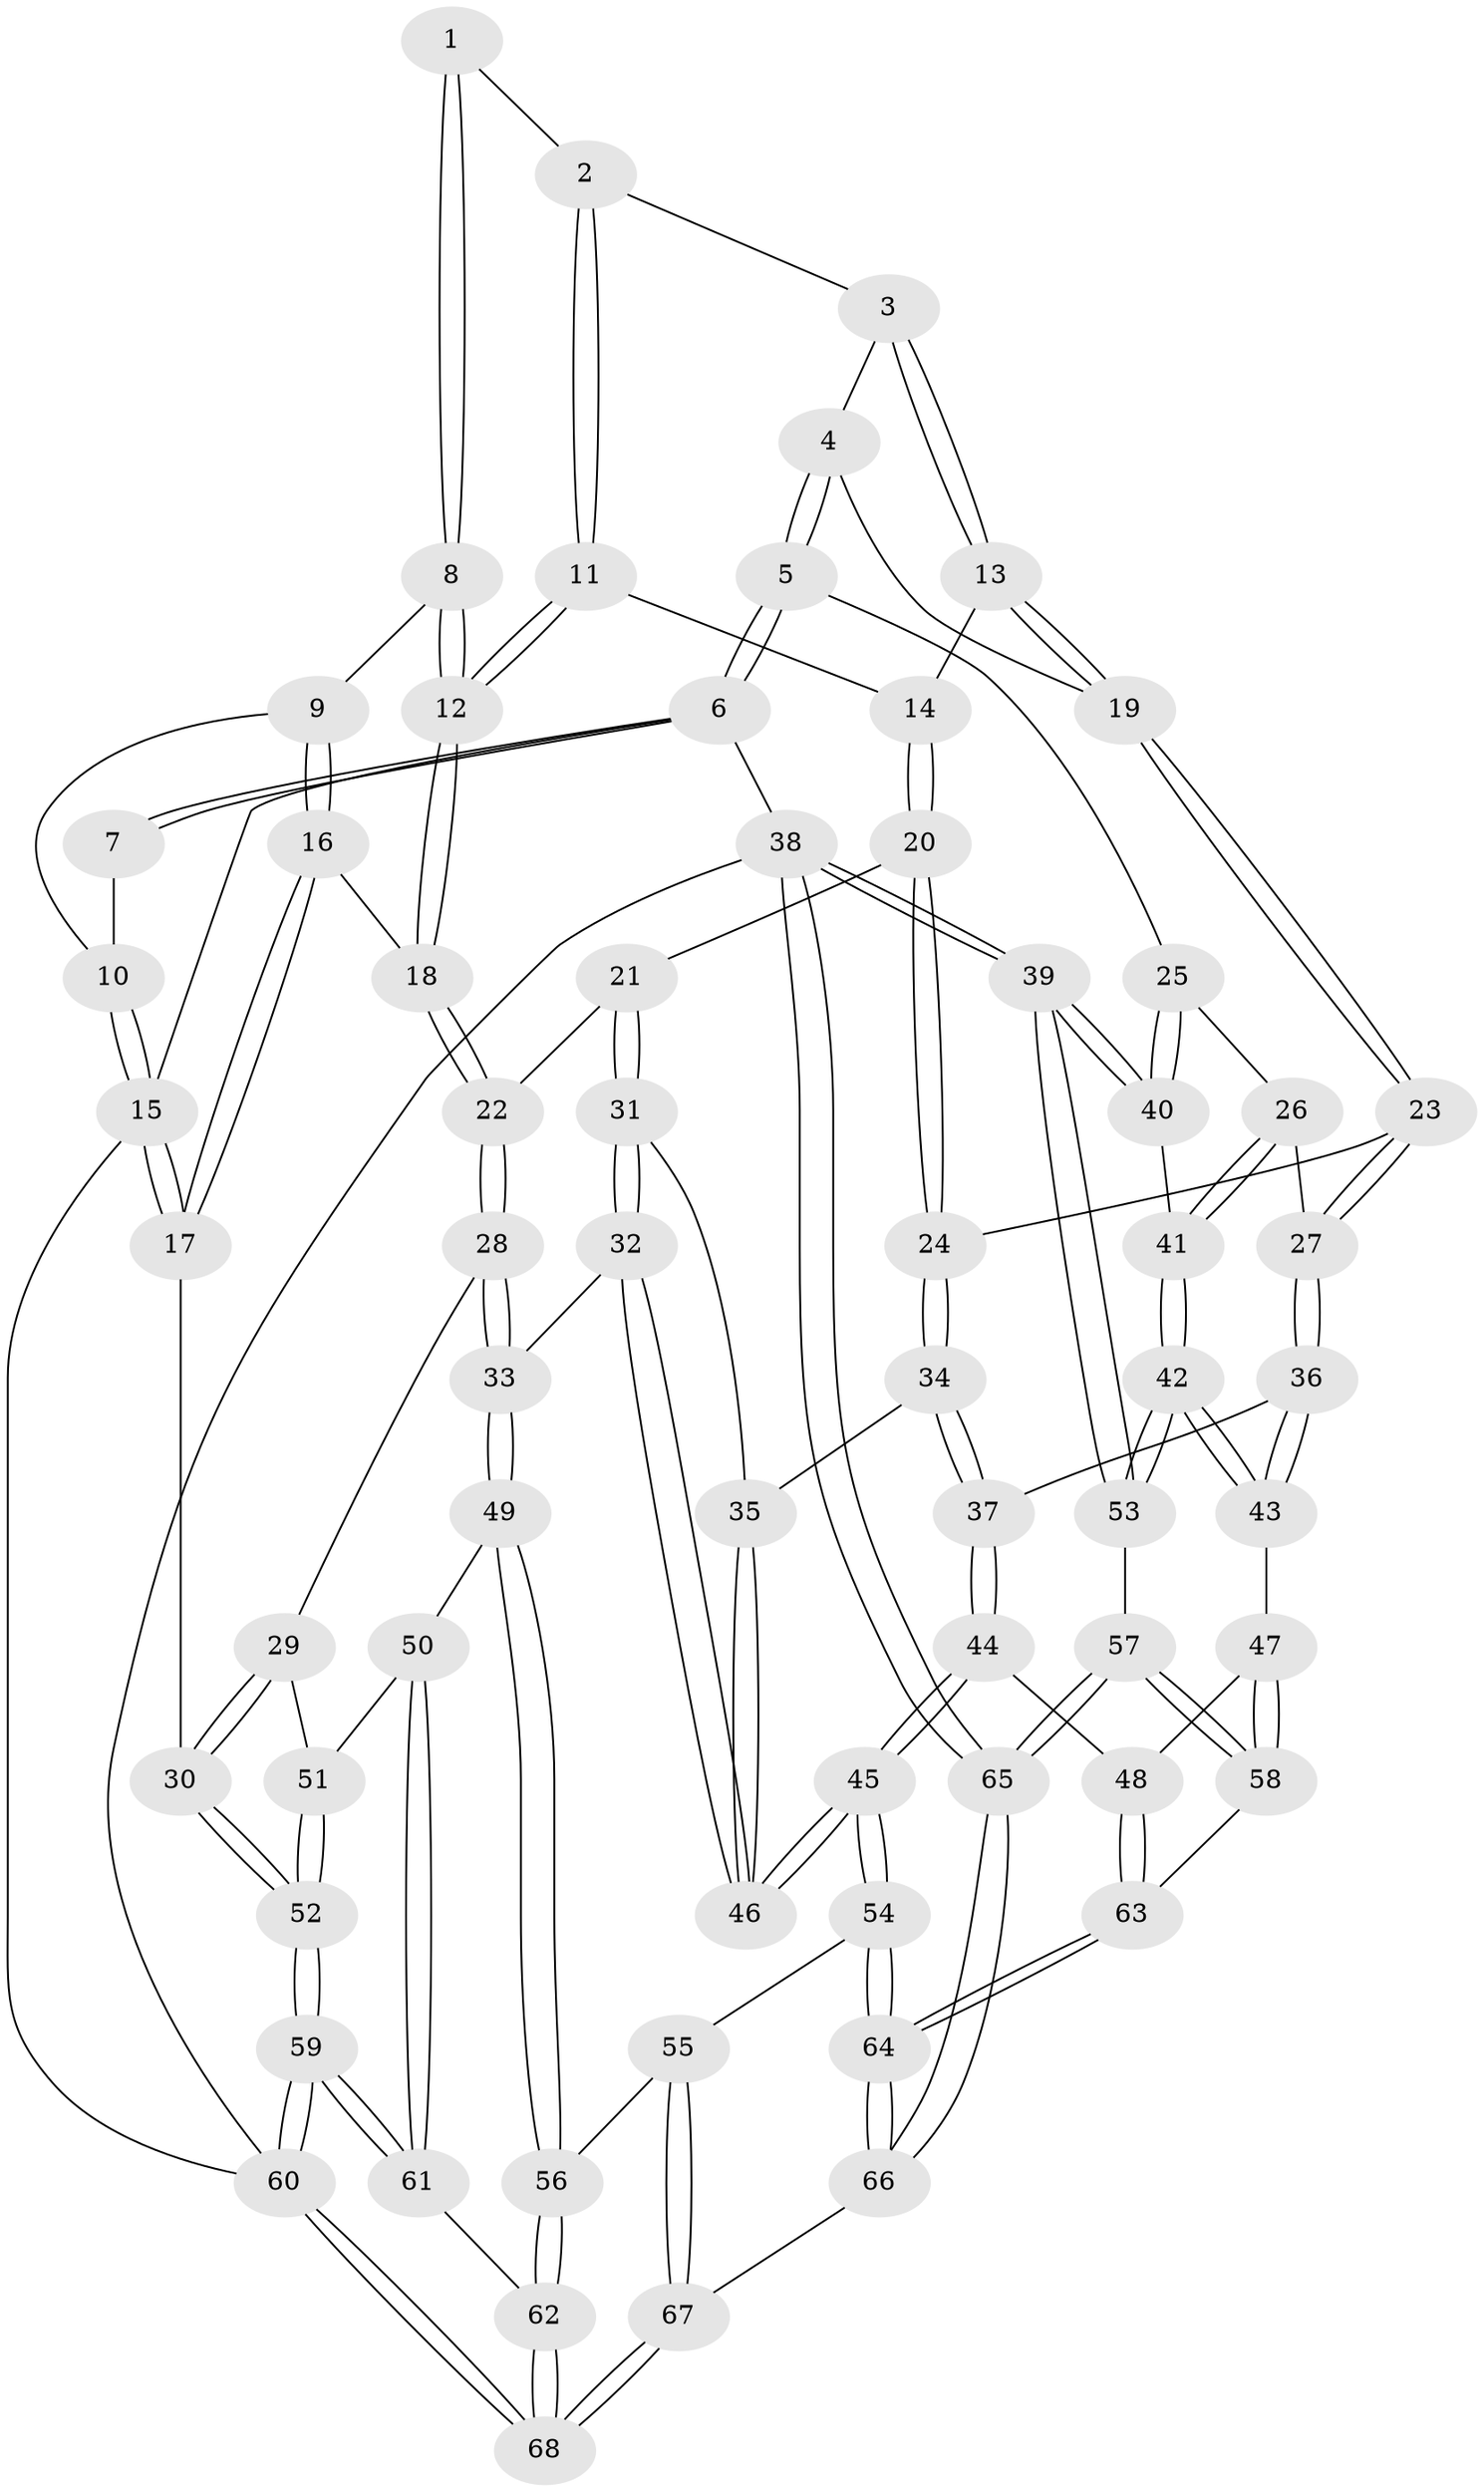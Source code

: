 // coarse degree distribution, {3: 0.05128205128205128, 4: 0.4358974358974359, 6: 0.10256410256410256, 5: 0.38461538461538464, 7: 0.02564102564102564}
// Generated by graph-tools (version 1.1) at 2025/42/03/06/25 10:42:34]
// undirected, 68 vertices, 167 edges
graph export_dot {
graph [start="1"]
  node [color=gray90,style=filled];
  1 [pos="+0.371483401612717+0"];
  2 [pos="+0.5312851335225666+0.07431211353194686"];
  3 [pos="+0.6544107583340639+0.09944566937388778"];
  4 [pos="+0.8589902107589404+0.03572275541034553"];
  5 [pos="+1+0"];
  6 [pos="+1+0"];
  7 [pos="+0.3706947234996165+0"];
  8 [pos="+0.2888818353138599+0.09626366887141434"];
  9 [pos="+0.05540415101941805+0.0680650925115452"];
  10 [pos="+0+0"];
  11 [pos="+0.5154142240504578+0.20643752964873066"];
  12 [pos="+0.2690933724754259+0.21412507778492545"];
  13 [pos="+0.6411088322552266+0.24010314615149972"];
  14 [pos="+0.5308099294740385+0.23541352379872502"];
  15 [pos="+0+0"];
  16 [pos="+0.10671507282994647+0.27290215298528775"];
  17 [pos="+0+0.3372396346808456"];
  18 [pos="+0.22783339745612863+0.2963056577660439"];
  19 [pos="+0.726995679975042+0.3095247306275332"];
  20 [pos="+0.49017744826841697+0.3960220819030946"];
  21 [pos="+0.2964117217701381+0.3528520691336865"];
  22 [pos="+0.2331780456685935+0.3077666936668755"];
  23 [pos="+0.727764764605017+0.3141910869940775"];
  24 [pos="+0.4958399469132969+0.40202202460373054"];
  25 [pos="+1+0"];
  26 [pos="+0.8081927351162035+0.4207745633413609"];
  27 [pos="+0.8049109941981283+0.42052777896447996"];
  28 [pos="+0.132593495102076+0.5443151192581629"];
  29 [pos="+0.04867897253748353+0.5636237429947455"];
  30 [pos="+0+0.5745902340679856"];
  31 [pos="+0.33485318053307794+0.5772573049967361"];
  32 [pos="+0.298415121390216+0.649094974152801"];
  33 [pos="+0.26313700840970883+0.6654834533638952"];
  34 [pos="+0.5213192382062786+0.4756975742690646"];
  35 [pos="+0.4283227601607144+0.5444346694470329"];
  36 [pos="+0.713238260675725+0.5167805564097542"];
  37 [pos="+0.5828316997566222+0.5344488750195278"];
  38 [pos="+1+1"];
  39 [pos="+1+0.9043458894218549"];
  40 [pos="+1+0.5457449756531503"];
  41 [pos="+0.8397052516022083+0.44502235143124635"];
  42 [pos="+0.9243539523822807+0.7826790584035728"];
  43 [pos="+0.7825860606039288+0.7181957014244263"];
  44 [pos="+0.5399311279118252+0.7427440950546075"];
  45 [pos="+0.5352604687865458+0.7445634848134745"];
  46 [pos="+0.4764522231581732+0.7126342551082625"];
  47 [pos="+0.7349828635667687+0.7278159844449121"];
  48 [pos="+0.5486475449187247+0.7456354359200424"];
  49 [pos="+0.23554298705336088+0.7402047466294701"];
  50 [pos="+0.19002097511640634+0.766129476219007"];
  51 [pos="+0.10073413641373188+0.6903546229877426"];
  52 [pos="+0+0.8377289322215955"];
  53 [pos="+0.9869531093696523+0.8310979999059938"];
  54 [pos="+0.48335518973535885+0.8230099379575981"];
  55 [pos="+0.4084395715974564+0.8735024052208964"];
  56 [pos="+0.34614005470012427+0.8722244214347683"];
  57 [pos="+0.7249672756401854+0.9196133614987516"];
  58 [pos="+0.6747389737573309+0.8990076431036096"];
  59 [pos="+0+1"];
  60 [pos="+0+1"];
  61 [pos="+0.14625588973780182+0.8057340180426272"];
  62 [pos="+0.2835349839692023+0.9510764003583143"];
  63 [pos="+0.655382601544223+0.8944682680563821"];
  64 [pos="+0.5717118827740406+0.9882090868864294"];
  65 [pos="+0.635634952048363+1"];
  66 [pos="+0.5411115551867333+1"];
  67 [pos="+0.49864735877244976+1"];
  68 [pos="+0.08524575366625059+1"];
  1 -- 2;
  1 -- 8;
  1 -- 8;
  2 -- 3;
  2 -- 11;
  2 -- 11;
  3 -- 4;
  3 -- 13;
  3 -- 13;
  4 -- 5;
  4 -- 5;
  4 -- 19;
  5 -- 6;
  5 -- 6;
  5 -- 25;
  6 -- 7;
  6 -- 7;
  6 -- 15;
  6 -- 38;
  7 -- 10;
  8 -- 9;
  8 -- 12;
  8 -- 12;
  9 -- 10;
  9 -- 16;
  9 -- 16;
  10 -- 15;
  10 -- 15;
  11 -- 12;
  11 -- 12;
  11 -- 14;
  12 -- 18;
  12 -- 18;
  13 -- 14;
  13 -- 19;
  13 -- 19;
  14 -- 20;
  14 -- 20;
  15 -- 17;
  15 -- 17;
  15 -- 60;
  16 -- 17;
  16 -- 17;
  16 -- 18;
  17 -- 30;
  18 -- 22;
  18 -- 22;
  19 -- 23;
  19 -- 23;
  20 -- 21;
  20 -- 24;
  20 -- 24;
  21 -- 22;
  21 -- 31;
  21 -- 31;
  22 -- 28;
  22 -- 28;
  23 -- 24;
  23 -- 27;
  23 -- 27;
  24 -- 34;
  24 -- 34;
  25 -- 26;
  25 -- 40;
  25 -- 40;
  26 -- 27;
  26 -- 41;
  26 -- 41;
  27 -- 36;
  27 -- 36;
  28 -- 29;
  28 -- 33;
  28 -- 33;
  29 -- 30;
  29 -- 30;
  29 -- 51;
  30 -- 52;
  30 -- 52;
  31 -- 32;
  31 -- 32;
  31 -- 35;
  32 -- 33;
  32 -- 46;
  32 -- 46;
  33 -- 49;
  33 -- 49;
  34 -- 35;
  34 -- 37;
  34 -- 37;
  35 -- 46;
  35 -- 46;
  36 -- 37;
  36 -- 43;
  36 -- 43;
  37 -- 44;
  37 -- 44;
  38 -- 39;
  38 -- 39;
  38 -- 65;
  38 -- 65;
  38 -- 60;
  39 -- 40;
  39 -- 40;
  39 -- 53;
  39 -- 53;
  40 -- 41;
  41 -- 42;
  41 -- 42;
  42 -- 43;
  42 -- 43;
  42 -- 53;
  42 -- 53;
  43 -- 47;
  44 -- 45;
  44 -- 45;
  44 -- 48;
  45 -- 46;
  45 -- 46;
  45 -- 54;
  45 -- 54;
  47 -- 48;
  47 -- 58;
  47 -- 58;
  48 -- 63;
  48 -- 63;
  49 -- 50;
  49 -- 56;
  49 -- 56;
  50 -- 51;
  50 -- 61;
  50 -- 61;
  51 -- 52;
  51 -- 52;
  52 -- 59;
  52 -- 59;
  53 -- 57;
  54 -- 55;
  54 -- 64;
  54 -- 64;
  55 -- 56;
  55 -- 67;
  55 -- 67;
  56 -- 62;
  56 -- 62;
  57 -- 58;
  57 -- 58;
  57 -- 65;
  57 -- 65;
  58 -- 63;
  59 -- 60;
  59 -- 60;
  59 -- 61;
  59 -- 61;
  60 -- 68;
  60 -- 68;
  61 -- 62;
  62 -- 68;
  62 -- 68;
  63 -- 64;
  63 -- 64;
  64 -- 66;
  64 -- 66;
  65 -- 66;
  65 -- 66;
  66 -- 67;
  67 -- 68;
  67 -- 68;
}
